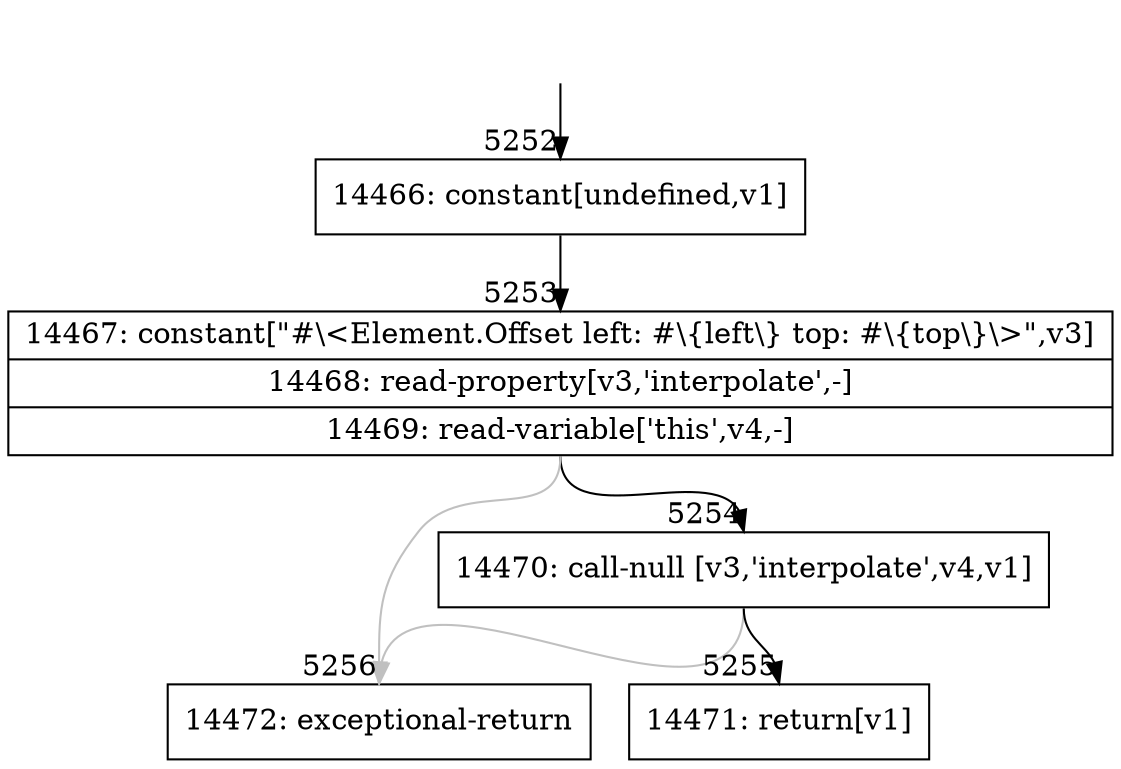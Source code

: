 digraph {
rankdir="TD"
BB_entry423[shape=none,label=""];
BB_entry423 -> BB5252 [tailport=s, headport=n, headlabel="    5252"]
BB5252 [shape=record label="{14466: constant[undefined,v1]}" ] 
BB5252 -> BB5253 [tailport=s, headport=n, headlabel="      5253"]
BB5253 [shape=record label="{14467: constant[\"#\\\<Element.Offset left: #\\\{left\\\} top: #\\\{top\\\}\\\>\",v3]|14468: read-property[v3,'interpolate',-]|14469: read-variable['this',v4,-]}" ] 
BB5253 -> BB5254 [tailport=s, headport=n, headlabel="      5254"]
BB5253 -> BB5256 [tailport=s, headport=n, color=gray, headlabel="      5256"]
BB5254 [shape=record label="{14470: call-null [v3,'interpolate',v4,v1]}" ] 
BB5254 -> BB5255 [tailport=s, headport=n, headlabel="      5255"]
BB5254 -> BB5256 [tailport=s, headport=n, color=gray]
BB5255 [shape=record label="{14471: return[v1]}" ] 
BB5256 [shape=record label="{14472: exceptional-return}" ] 
//#$~ 3984
}
